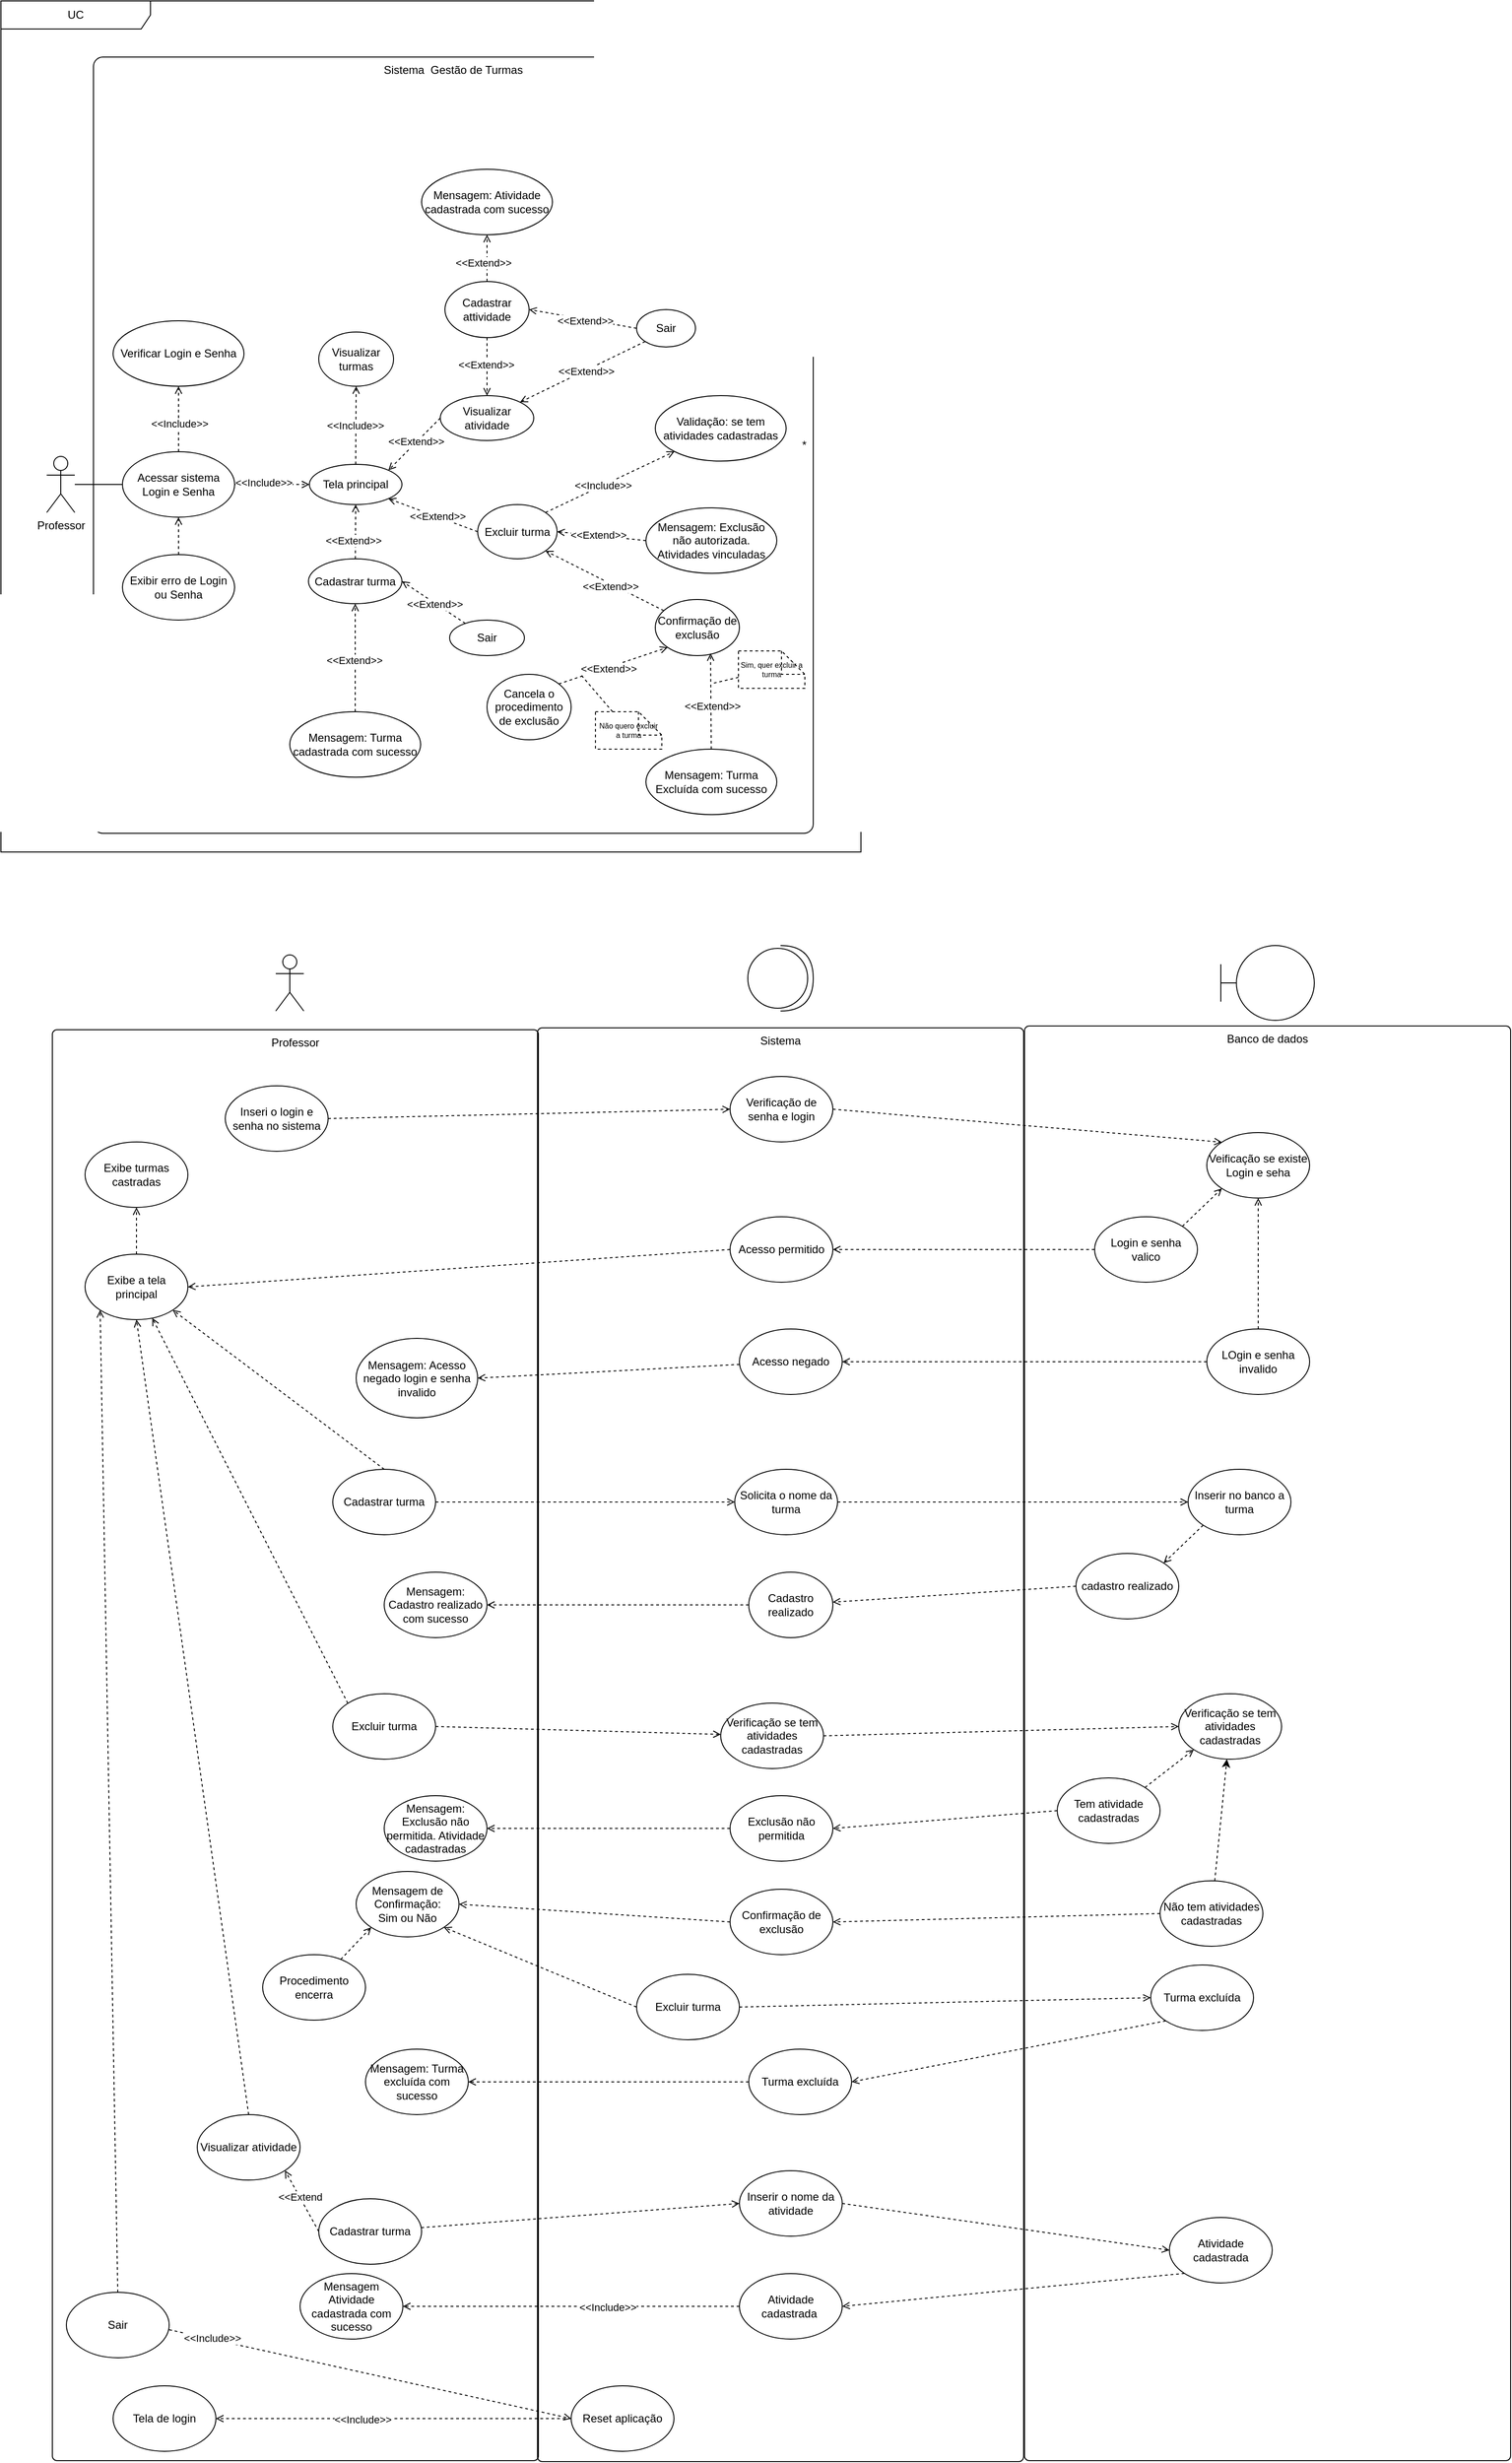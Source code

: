 <mxfile version="22.0.8" type="github">
  <diagram name="Página-1" id="u7Hc6gyW03ZUjITDWTW7">
    <mxGraphModel dx="1179" dy="1798" grid="1" gridSize="10" guides="1" tooltips="1" connect="1" arrows="1" fold="1" page="1" pageScale="1" pageWidth="827" pageHeight="1169" math="0" shadow="0">
      <root>
        <mxCell id="0" />
        <mxCell id="1" parent="0" />
        <mxCell id="E1CkLe8LOyWxwI6NriA1-37" value="Sistema&amp;nbsp; Gestão de Turmas" style="html=1;dashed=0;rounded=1;absoluteArcSize=1;arcSize=20;verticalAlign=top;align=center;whiteSpace=wrap;horizontal=1;fontColor=default;fillColor=none;" parent="1" vertex="1">
          <mxGeometry x="219" y="-270" width="770" height="830" as="geometry" />
        </mxCell>
        <mxCell id="E1CkLe8LOyWxwI6NriA1-38" value="*" style="text;resizeWidth=0;resizeHeight=0;points=[];part=1;verticalAlign=middle;align=center;html=1;" parent="E1CkLe8LOyWxwI6NriA1-37" vertex="1">
          <mxGeometry x="1" y="0.5" width="20" height="20" relative="1" as="geometry">
            <mxPoint x="-20" y="-10" as="offset" />
          </mxGeometry>
        </mxCell>
        <mxCell id="IyL5t4ntoVlGi_UBxoxS-3" value="Tela principal" style="ellipse;whiteSpace=wrap;html=1;" parent="E1CkLe8LOyWxwI6NriA1-37" vertex="1">
          <mxGeometry x="231" y="435.5" width="99" height="43" as="geometry" />
        </mxCell>
        <mxCell id="IyL5t4ntoVlGi_UBxoxS-14" value="Excluir turma" style="ellipse;whiteSpace=wrap;html=1;" parent="E1CkLe8LOyWxwI6NriA1-37" vertex="1">
          <mxGeometry x="411" y="478.5" width="85" height="58" as="geometry" />
        </mxCell>
        <mxCell id="IyL5t4ntoVlGi_UBxoxS-15" style="rounded=0;orthogonalLoop=1;jettySize=auto;html=1;exitX=0;exitY=0.5;exitDx=0;exitDy=0;entryX=1;entryY=1;entryDx=0;entryDy=0;dashed=1;endArrow=open;endFill=0;" parent="E1CkLe8LOyWxwI6NriA1-37" source="IyL5t4ntoVlGi_UBxoxS-14" target="IyL5t4ntoVlGi_UBxoxS-3" edge="1">
          <mxGeometry relative="1" as="geometry">
            <mxPoint x="532" y="562" as="sourcePoint" />
            <mxPoint x="370" y="602" as="targetPoint" />
          </mxGeometry>
        </mxCell>
        <mxCell id="IyL5t4ntoVlGi_UBxoxS-16" value="&amp;lt;&amp;lt;Extend&amp;gt;&amp;gt;" style="edgeLabel;html=1;align=center;verticalAlign=middle;resizable=0;points=[];" parent="IyL5t4ntoVlGi_UBxoxS-15" vertex="1" connectable="0">
          <mxGeometry x="-0.083" y="-1" relative="1" as="geometry">
            <mxPoint as="offset" />
          </mxGeometry>
        </mxCell>
        <mxCell id="E1CkLe8LOyWxwI6NriA1-12" value="Sair" style="ellipse;whiteSpace=wrap;html=1;" parent="E1CkLe8LOyWxwI6NriA1-37" vertex="1">
          <mxGeometry x="581" y="270" width="63" height="40" as="geometry" />
        </mxCell>
        <mxCell id="E1CkLe8LOyWxwI6NriA1-16" value="Mensagem: Atividade cadastrada com sucesso" style="ellipse;whiteSpace=wrap;html=1;" parent="E1CkLe8LOyWxwI6NriA1-37" vertex="1">
          <mxGeometry x="351" y="120" width="140" height="70" as="geometry" />
        </mxCell>
        <mxCell id="IyL5t4ntoVlGi_UBxoxS-17" value="Cadastrar attividade" style="ellipse;whiteSpace=wrap;html=1;" parent="E1CkLe8LOyWxwI6NriA1-37" vertex="1">
          <mxGeometry x="376" y="240" width="90" height="60" as="geometry" />
        </mxCell>
        <mxCell id="E1CkLe8LOyWxwI6NriA1-13" style="rounded=0;orthogonalLoop=1;jettySize=auto;html=1;dashed=1;endArrow=open;endFill=0;exitX=0;exitY=0.5;exitDx=0;exitDy=0;entryX=1;entryY=0.5;entryDx=0;entryDy=0;" parent="E1CkLe8LOyWxwI6NriA1-37" source="E1CkLe8LOyWxwI6NriA1-12" target="IyL5t4ntoVlGi_UBxoxS-17" edge="1">
          <mxGeometry relative="1" as="geometry">
            <mxPoint x="711.76" y="242" as="targetPoint" />
            <mxPoint x="821.76" y="242" as="sourcePoint" />
          </mxGeometry>
        </mxCell>
        <mxCell id="E1CkLe8LOyWxwI6NriA1-14" value="&amp;lt;&amp;lt;Extend&amp;gt;&amp;gt;" style="edgeLabel;html=1;align=center;verticalAlign=middle;resizable=0;points=[];" parent="E1CkLe8LOyWxwI6NriA1-13" vertex="1" connectable="0">
          <mxGeometry x="-0.05" y="1" relative="1" as="geometry">
            <mxPoint as="offset" />
          </mxGeometry>
        </mxCell>
        <mxCell id="E1CkLe8LOyWxwI6NriA1-17" style="rounded=0;orthogonalLoop=1;jettySize=auto;html=1;entryX=0.5;entryY=1;entryDx=0;entryDy=0;dashed=1;endArrow=open;endFill=0;exitX=0.5;exitY=0;exitDx=0;exitDy=0;" parent="E1CkLe8LOyWxwI6NriA1-37" source="IyL5t4ntoVlGi_UBxoxS-17" target="E1CkLe8LOyWxwI6NriA1-16" edge="1">
          <mxGeometry relative="1" as="geometry">
            <mxPoint x="696" y="127" as="sourcePoint" />
          </mxGeometry>
        </mxCell>
        <mxCell id="E1CkLe8LOyWxwI6NriA1-18" value="&amp;lt;&amp;lt;Extend&amp;gt;&amp;gt;" style="edgeLabel;html=1;align=center;verticalAlign=middle;resizable=0;points=[];" parent="E1CkLe8LOyWxwI6NriA1-17" vertex="1" connectable="0">
          <mxGeometry x="-0.204" y="4" relative="1" as="geometry">
            <mxPoint as="offset" />
          </mxGeometry>
        </mxCell>
        <mxCell id="Aq7r_sDIqOTdV5saIM-4-6" value="Cancela o procedimento de exclusão" style="ellipse;whiteSpace=wrap;html=1;" vertex="1" parent="E1CkLe8LOyWxwI6NriA1-37">
          <mxGeometry x="421" y="660" width="90" height="70" as="geometry" />
        </mxCell>
        <mxCell id="E1CkLe8LOyWxwI6NriA1-21" value="Mensagem: Turma Excluída com sucesso" style="ellipse;whiteSpace=wrap;html=1;" parent="E1CkLe8LOyWxwI6NriA1-37" vertex="1">
          <mxGeometry x="591" y="740" width="140" height="70" as="geometry" />
        </mxCell>
        <mxCell id="Aq7r_sDIqOTdV5saIM-4-10" value="Sim, quer excluir a turma" style="shape=note2;boundedLbl=1;whiteSpace=wrap;html=1;size=25;verticalAlign=middle;align=center;dashed=1;fontSize=8;" vertex="1" parent="E1CkLe8LOyWxwI6NriA1-37">
          <mxGeometry x="690" y="635" width="71" height="40" as="geometry" />
        </mxCell>
        <mxCell id="Aq7r_sDIqOTdV5saIM-4-12" style="rounded=0;orthogonalLoop=1;jettySize=auto;html=1;dashed=1;endArrow=none;endFill=0;" edge="1" parent="E1CkLe8LOyWxwI6NriA1-37" source="Aq7r_sDIqOTdV5saIM-4-10">
          <mxGeometry relative="1" as="geometry">
            <mxPoint x="661" y="670" as="targetPoint" />
          </mxGeometry>
        </mxCell>
        <mxCell id="Aq7r_sDIqOTdV5saIM-4-14" style="rounded=0;orthogonalLoop=1;jettySize=auto;html=1;dashed=1;endArrow=none;endFill=0;" edge="1" parent="E1CkLe8LOyWxwI6NriA1-37" source="Aq7r_sDIqOTdV5saIM-4-13">
          <mxGeometry relative="1" as="geometry">
            <mxPoint x="521" y="660" as="targetPoint" />
          </mxGeometry>
        </mxCell>
        <mxCell id="Aq7r_sDIqOTdV5saIM-4-13" value="Não quero excluir a turma" style="shape=note2;boundedLbl=1;whiteSpace=wrap;html=1;size=25;verticalAlign=middle;align=center;dashed=1;fontSize=8;" vertex="1" parent="E1CkLe8LOyWxwI6NriA1-37">
          <mxGeometry x="537" y="700" width="71" height="40" as="geometry" />
        </mxCell>
        <mxCell id="IyL5t4ntoVlGi_UBxoxS-11" value="Cadastrar turma" style="ellipse;whiteSpace=wrap;html=1;" parent="E1CkLe8LOyWxwI6NriA1-37" vertex="1">
          <mxGeometry x="230" y="536.5" width="100" height="48" as="geometry" />
        </mxCell>
        <mxCell id="IyL5t4ntoVlGi_UBxoxS-12" style="rounded=0;orthogonalLoop=1;jettySize=auto;html=1;entryX=0.5;entryY=1;entryDx=0;entryDy=0;dashed=1;endArrow=open;endFill=0;" parent="E1CkLe8LOyWxwI6NriA1-37" source="IyL5t4ntoVlGi_UBxoxS-11" target="IyL5t4ntoVlGi_UBxoxS-3" edge="1">
          <mxGeometry relative="1" as="geometry" />
        </mxCell>
        <mxCell id="IyL5t4ntoVlGi_UBxoxS-13" value="&amp;lt;&amp;lt;Extend&amp;gt;&amp;gt;" style="edgeLabel;html=1;align=center;verticalAlign=middle;resizable=0;points=[];" parent="IyL5t4ntoVlGi_UBxoxS-12" vertex="1" connectable="0">
          <mxGeometry x="-0.311" y="3" relative="1" as="geometry">
            <mxPoint as="offset" />
          </mxGeometry>
        </mxCell>
        <mxCell id="E1CkLe8LOyWxwI6NriA1-8" value="Mensagem: Turma cadastrada com sucesso" style="ellipse;whiteSpace=wrap;html=1;" parent="E1CkLe8LOyWxwI6NriA1-37" vertex="1">
          <mxGeometry x="210" y="700" width="140" height="70" as="geometry" />
        </mxCell>
        <mxCell id="E1CkLe8LOyWxwI6NriA1-3" style="rounded=0;orthogonalLoop=1;jettySize=auto;html=1;entryX=0.5;entryY=1;entryDx=0;entryDy=0;dashed=1;endArrow=open;endFill=0;exitX=0.5;exitY=0;exitDx=0;exitDy=0;" parent="E1CkLe8LOyWxwI6NriA1-37" source="E1CkLe8LOyWxwI6NriA1-8" target="IyL5t4ntoVlGi_UBxoxS-11" edge="1">
          <mxGeometry relative="1" as="geometry">
            <mxPoint x="251" y="686" as="sourcePoint" />
          </mxGeometry>
        </mxCell>
        <mxCell id="E1CkLe8LOyWxwI6NriA1-4" value="&amp;lt;&amp;lt;Extend&amp;gt;&amp;gt;" style="edgeLabel;html=1;align=center;verticalAlign=middle;resizable=0;points=[];" parent="E1CkLe8LOyWxwI6NriA1-3" vertex="1" connectable="0">
          <mxGeometry x="-0.05" y="1" relative="1" as="geometry">
            <mxPoint as="offset" />
          </mxGeometry>
        </mxCell>
        <mxCell id="E1CkLe8LOyWxwI6NriA1-34" style="edgeStyle=orthogonalEdgeStyle;rounded=0;orthogonalLoop=1;jettySize=auto;html=1;entryX=0;entryY=0.5;entryDx=0;entryDy=0;endArrow=none;endFill=0;" parent="1" source="IyL5t4ntoVlGi_UBxoxS-1" target="IyL5t4ntoVlGi_UBxoxS-2" edge="1">
          <mxGeometry relative="1" as="geometry" />
        </mxCell>
        <mxCell id="IyL5t4ntoVlGi_UBxoxS-1" value="Professor&lt;br&gt;" style="shape=umlActor;verticalLabelPosition=bottom;verticalAlign=top;html=1;outlineConnect=0;" parent="1" vertex="1">
          <mxGeometry x="169" y="157" width="30" height="60" as="geometry" />
        </mxCell>
        <mxCell id="IyL5t4ntoVlGi_UBxoxS-4" style="rounded=0;orthogonalLoop=1;jettySize=auto;html=1;exitX=1;exitY=0.5;exitDx=0;exitDy=0;entryX=0;entryY=0.5;entryDx=0;entryDy=0;endArrow=open;endFill=0;dashed=1;" parent="1" source="IyL5t4ntoVlGi_UBxoxS-2" target="IyL5t4ntoVlGi_UBxoxS-3" edge="1">
          <mxGeometry relative="1" as="geometry" />
        </mxCell>
        <mxCell id="Aq7r_sDIqOTdV5saIM-4-1" value="&amp;lt;&amp;lt;Include&amp;gt;&amp;gt;" style="edgeLabel;html=1;align=center;verticalAlign=middle;resizable=0;points=[];" vertex="1" connectable="0" parent="IyL5t4ntoVlGi_UBxoxS-4">
          <mxGeometry x="-0.242" y="2" relative="1" as="geometry">
            <mxPoint as="offset" />
          </mxGeometry>
        </mxCell>
        <mxCell id="E1CkLe8LOyWxwI6NriA1-29" style="rounded=0;orthogonalLoop=1;jettySize=auto;html=1;exitX=0.5;exitY=0;exitDx=0;exitDy=0;entryX=0.5;entryY=1;entryDx=0;entryDy=0;dashed=1;endArrow=open;endFill=0;" parent="1" source="IyL5t4ntoVlGi_UBxoxS-2" target="E1CkLe8LOyWxwI6NriA1-28" edge="1">
          <mxGeometry relative="1" as="geometry" />
        </mxCell>
        <mxCell id="E1CkLe8LOyWxwI6NriA1-30" value="&amp;lt;&amp;lt;Include&amp;gt;&amp;gt;" style="edgeLabel;html=1;align=center;verticalAlign=middle;resizable=0;points=[];" parent="E1CkLe8LOyWxwI6NriA1-29" vertex="1" connectable="0">
          <mxGeometry x="-0.136" y="-1" relative="1" as="geometry">
            <mxPoint as="offset" />
          </mxGeometry>
        </mxCell>
        <mxCell id="IyL5t4ntoVlGi_UBxoxS-2" value="Acessar sistema&lt;br&gt;Login e Senha" style="ellipse;whiteSpace=wrap;html=1;" parent="1" vertex="1">
          <mxGeometry x="250" y="152" width="120" height="70" as="geometry" />
        </mxCell>
        <mxCell id="IyL5t4ntoVlGi_UBxoxS-9" style="rounded=0;orthogonalLoop=1;jettySize=auto;html=1;exitX=0;exitY=0.5;exitDx=0;exitDy=0;entryX=1;entryY=0;entryDx=0;entryDy=0;dashed=1;endArrow=open;endFill=0;" parent="1" source="IyL5t4ntoVlGi_UBxoxS-8" target="IyL5t4ntoVlGi_UBxoxS-3" edge="1">
          <mxGeometry relative="1" as="geometry" />
        </mxCell>
        <mxCell id="IyL5t4ntoVlGi_UBxoxS-10" value="&amp;lt;&amp;lt;Extend&amp;gt;&amp;gt;" style="edgeLabel;html=1;align=center;verticalAlign=middle;resizable=0;points=[];" parent="IyL5t4ntoVlGi_UBxoxS-9" vertex="1" connectable="0">
          <mxGeometry x="-0.083" y="-1" relative="1" as="geometry">
            <mxPoint as="offset" />
          </mxGeometry>
        </mxCell>
        <mxCell id="IyL5t4ntoVlGi_UBxoxS-8" value="Visualizar atividade" style="ellipse;whiteSpace=wrap;html=1;" parent="1" vertex="1">
          <mxGeometry x="590" y="92" width="100" height="48" as="geometry" />
        </mxCell>
        <mxCell id="E1CkLe8LOyWxwI6NriA1-26" style="rounded=0;orthogonalLoop=1;jettySize=auto;html=1;exitX=1;exitY=0;exitDx=0;exitDy=0;entryX=0;entryY=1;entryDx=0;entryDy=0;dashed=1;endArrow=open;endFill=0;" parent="1" source="IyL5t4ntoVlGi_UBxoxS-14" target="IyL5t4ntoVlGi_UBxoxS-20" edge="1">
          <mxGeometry relative="1" as="geometry" />
        </mxCell>
        <mxCell id="E1CkLe8LOyWxwI6NriA1-27" value="&amp;lt;&amp;lt;Include&amp;gt;&amp;gt;" style="edgeLabel;html=1;align=center;verticalAlign=middle;resizable=0;points=[];" parent="E1CkLe8LOyWxwI6NriA1-26" vertex="1" connectable="0">
          <mxGeometry x="-0.108" relative="1" as="geometry">
            <mxPoint as="offset" />
          </mxGeometry>
        </mxCell>
        <mxCell id="IyL5t4ntoVlGi_UBxoxS-18" style="rounded=0;orthogonalLoop=1;jettySize=auto;html=1;exitX=0.5;exitY=1;exitDx=0;exitDy=0;entryX=0.5;entryY=0;entryDx=0;entryDy=0;dashed=1;endArrow=open;endFill=0;" parent="1" source="IyL5t4ntoVlGi_UBxoxS-17" target="IyL5t4ntoVlGi_UBxoxS-8" edge="1">
          <mxGeometry relative="1" as="geometry">
            <mxPoint x="861" y="152" as="sourcePoint" />
            <mxPoint x="720" y="207" as="targetPoint" />
          </mxGeometry>
        </mxCell>
        <mxCell id="IyL5t4ntoVlGi_UBxoxS-19" value="&amp;lt;&amp;lt;Extend&amp;gt;&amp;gt;" style="edgeLabel;html=1;align=center;verticalAlign=middle;resizable=0;points=[];" parent="IyL5t4ntoVlGi_UBxoxS-18" vertex="1" connectable="0">
          <mxGeometry x="-0.083" y="-1" relative="1" as="geometry">
            <mxPoint as="offset" />
          </mxGeometry>
        </mxCell>
        <mxCell id="IyL5t4ntoVlGi_UBxoxS-20" value="Validação: se tem atividades cadastradas" style="ellipse;whiteSpace=wrap;html=1;" parent="1" vertex="1">
          <mxGeometry x="820" y="92" width="140" height="70" as="geometry" />
        </mxCell>
        <mxCell id="IyL5t4ntoVlGi_UBxoxS-24" style="rounded=0;orthogonalLoop=1;jettySize=auto;html=1;exitX=0;exitY=0.5;exitDx=0;exitDy=0;entryX=1;entryY=0.5;entryDx=0;entryDy=0;dashed=1;endArrow=open;endFill=0;" parent="1" source="IyL5t4ntoVlGi_UBxoxS-23" target="IyL5t4ntoVlGi_UBxoxS-14" edge="1">
          <mxGeometry relative="1" as="geometry" />
        </mxCell>
        <mxCell id="IyL5t4ntoVlGi_UBxoxS-25" value="&amp;lt;&amp;lt;Extend&amp;gt;&amp;gt;" style="edgeLabel;html=1;align=center;verticalAlign=middle;resizable=0;points=[];" parent="IyL5t4ntoVlGi_UBxoxS-24" vertex="1" connectable="0">
          <mxGeometry x="0.091" y="-1" relative="1" as="geometry">
            <mxPoint as="offset" />
          </mxGeometry>
        </mxCell>
        <mxCell id="IyL5t4ntoVlGi_UBxoxS-23" value="Mensagem: Exclusão não autorizada. Atividades vinculadas" style="ellipse;whiteSpace=wrap;html=1;" parent="1" vertex="1">
          <mxGeometry x="810" y="212" width="140" height="70" as="geometry" />
        </mxCell>
        <mxCell id="IyL5t4ntoVlGi_UBxoxS-27" style="rounded=0;orthogonalLoop=1;jettySize=auto;html=1;entryX=1;entryY=1;entryDx=0;entryDy=0;dashed=1;endArrow=open;endFill=0;" parent="1" source="IyL5t4ntoVlGi_UBxoxS-26" target="IyL5t4ntoVlGi_UBxoxS-14" edge="1">
          <mxGeometry relative="1" as="geometry" />
        </mxCell>
        <mxCell id="IyL5t4ntoVlGi_UBxoxS-28" value="&amp;lt;&amp;lt;Extend&amp;gt;&amp;gt;" style="edgeLabel;html=1;align=center;verticalAlign=middle;resizable=0;points=[];" parent="IyL5t4ntoVlGi_UBxoxS-27" vertex="1" connectable="0">
          <mxGeometry x="-0.11" y="2" relative="1" as="geometry">
            <mxPoint as="offset" />
          </mxGeometry>
        </mxCell>
        <mxCell id="IyL5t4ntoVlGi_UBxoxS-26" value="Confirmação de exclusão" style="ellipse;whiteSpace=wrap;html=1;" parent="1" vertex="1">
          <mxGeometry x="820" y="310" width="90" height="60" as="geometry" />
        </mxCell>
        <mxCell id="IyL5t4ntoVlGi_UBxoxS-29" value="Professor" style="html=1;align=center;verticalAlign=top;rounded=1;absoluteArcSize=1;arcSize=10;dashed=0;whiteSpace=wrap;gradientColor=none;fillColor=none;" parent="1" vertex="1">
          <mxGeometry x="175" y="770" width="520" height="1530" as="geometry" />
        </mxCell>
        <mxCell id="IyL5t4ntoVlGi_UBxoxS-30" value="Sistema" style="html=1;align=center;verticalAlign=top;rounded=1;absoluteArcSize=1;arcSize=10;dashed=0;whiteSpace=wrap;gradientColor=none;fillColor=none;" parent="1" vertex="1">
          <mxGeometry x="694" y="768" width="520" height="1533" as="geometry" />
        </mxCell>
        <mxCell id="IyL5t4ntoVlGi_UBxoxS-31" value="Banco de dados" style="html=1;align=center;verticalAlign=top;rounded=1;absoluteArcSize=1;arcSize=10;dashed=0;whiteSpace=wrap;gradientColor=none;fillColor=none;" parent="1" vertex="1">
          <mxGeometry x="1215" y="766" width="520" height="1534" as="geometry" />
        </mxCell>
        <mxCell id="IyL5t4ntoVlGi_UBxoxS-35" style="rounded=0;orthogonalLoop=1;jettySize=auto;html=1;exitX=1;exitY=0.5;exitDx=0;exitDy=0;entryX=0;entryY=0.5;entryDx=0;entryDy=0;endArrow=open;endFill=0;dashed=1;" parent="1" source="IyL5t4ntoVlGi_UBxoxS-32" target="IyL5t4ntoVlGi_UBxoxS-33" edge="1">
          <mxGeometry relative="1" as="geometry" />
        </mxCell>
        <mxCell id="IyL5t4ntoVlGi_UBxoxS-32" value="Inseri o login e senha no sistema" style="ellipse;whiteSpace=wrap;html=1;" parent="1" vertex="1">
          <mxGeometry x="360" y="830" width="110" height="70" as="geometry" />
        </mxCell>
        <mxCell id="IyL5t4ntoVlGi_UBxoxS-36" style="rounded=0;orthogonalLoop=1;jettySize=auto;html=1;exitX=1;exitY=0.5;exitDx=0;exitDy=0;entryX=0;entryY=0;entryDx=0;entryDy=0;dashed=1;endArrow=open;endFill=0;" parent="1" source="IyL5t4ntoVlGi_UBxoxS-33" target="IyL5t4ntoVlGi_UBxoxS-34" edge="1">
          <mxGeometry relative="1" as="geometry" />
        </mxCell>
        <mxCell id="IyL5t4ntoVlGi_UBxoxS-33" value="Verificação de senha e login" style="ellipse;whiteSpace=wrap;html=1;" parent="1" vertex="1">
          <mxGeometry x="900" y="820" width="110" height="70" as="geometry" />
        </mxCell>
        <mxCell id="IyL5t4ntoVlGi_UBxoxS-38" style="rounded=0;orthogonalLoop=1;jettySize=auto;html=1;exitX=0;exitY=0.5;exitDx=0;exitDy=0;entryX=1;entryY=0.5;entryDx=0;entryDy=0;dashed=1;endArrow=open;endFill=0;" parent="1" source="IyL5t4ntoVlGi_UBxoxS-41" target="IyL5t4ntoVlGi_UBxoxS-37" edge="1">
          <mxGeometry relative="1" as="geometry" />
        </mxCell>
        <mxCell id="IyL5t4ntoVlGi_UBxoxS-34" value="Veificação se existe Login e seha" style="ellipse;whiteSpace=wrap;html=1;" parent="1" vertex="1">
          <mxGeometry x="1410" y="880" width="110" height="70" as="geometry" />
        </mxCell>
        <mxCell id="IyL5t4ntoVlGi_UBxoxS-40" style="rounded=0;orthogonalLoop=1;jettySize=auto;html=1;exitX=0;exitY=0.5;exitDx=0;exitDy=0;entryX=1;entryY=0.5;entryDx=0;entryDy=0;dashed=1;endArrow=open;endFill=0;" parent="1" source="IyL5t4ntoVlGi_UBxoxS-37" target="IyL5t4ntoVlGi_UBxoxS-39" edge="1">
          <mxGeometry relative="1" as="geometry" />
        </mxCell>
        <mxCell id="IyL5t4ntoVlGi_UBxoxS-37" value="Acesso permitido" style="ellipse;whiteSpace=wrap;html=1;" parent="1" vertex="1">
          <mxGeometry x="900" y="970" width="110" height="70" as="geometry" />
        </mxCell>
        <mxCell id="IyL5t4ntoVlGi_UBxoxS-53" style="rounded=0;orthogonalLoop=1;jettySize=auto;html=1;exitX=0.5;exitY=0;exitDx=0;exitDy=0;dashed=1;endArrow=open;endFill=0;" parent="1" source="IyL5t4ntoVlGi_UBxoxS-39" target="IyL5t4ntoVlGi_UBxoxS-52" edge="1">
          <mxGeometry relative="1" as="geometry" />
        </mxCell>
        <mxCell id="IyL5t4ntoVlGi_UBxoxS-39" value="Exibe a tela principal&lt;br&gt;" style="ellipse;whiteSpace=wrap;html=1;" parent="1" vertex="1">
          <mxGeometry x="210" y="1010" width="110" height="70" as="geometry" />
        </mxCell>
        <mxCell id="IyL5t4ntoVlGi_UBxoxS-44" style="rounded=0;orthogonalLoop=1;jettySize=auto;html=1;exitX=1;exitY=0;exitDx=0;exitDy=0;entryX=0;entryY=1;entryDx=0;entryDy=0;dashed=1;endArrow=open;endFill=0;" parent="1" source="IyL5t4ntoVlGi_UBxoxS-41" target="IyL5t4ntoVlGi_UBxoxS-34" edge="1">
          <mxGeometry relative="1" as="geometry" />
        </mxCell>
        <mxCell id="IyL5t4ntoVlGi_UBxoxS-41" value="Login e senha valico" style="ellipse;whiteSpace=wrap;html=1;" parent="1" vertex="1">
          <mxGeometry x="1290" y="970" width="110" height="70" as="geometry" />
        </mxCell>
        <mxCell id="IyL5t4ntoVlGi_UBxoxS-43" style="rounded=0;orthogonalLoop=1;jettySize=auto;html=1;entryX=0.5;entryY=1;entryDx=0;entryDy=0;endArrow=open;endFill=0;dashed=1;" parent="1" source="IyL5t4ntoVlGi_UBxoxS-42" target="IyL5t4ntoVlGi_UBxoxS-34" edge="1">
          <mxGeometry relative="1" as="geometry" />
        </mxCell>
        <mxCell id="IyL5t4ntoVlGi_UBxoxS-46" style="rounded=0;orthogonalLoop=1;jettySize=auto;html=1;exitX=0;exitY=0.5;exitDx=0;exitDy=0;entryX=1;entryY=0.5;entryDx=0;entryDy=0;dashed=1;endArrow=open;endFill=0;" parent="1" source="IyL5t4ntoVlGi_UBxoxS-42" target="IyL5t4ntoVlGi_UBxoxS-45" edge="1">
          <mxGeometry relative="1" as="geometry" />
        </mxCell>
        <mxCell id="IyL5t4ntoVlGi_UBxoxS-42" value="LOgin e senha invalido" style="ellipse;whiteSpace=wrap;html=1;" parent="1" vertex="1">
          <mxGeometry x="1410" y="1090" width="110" height="70" as="geometry" />
        </mxCell>
        <mxCell id="IyL5t4ntoVlGi_UBxoxS-48" style="rounded=0;orthogonalLoop=1;jettySize=auto;html=1;entryX=1;entryY=0.5;entryDx=0;entryDy=0;endArrow=open;endFill=0;dashed=1;" parent="1" source="IyL5t4ntoVlGi_UBxoxS-45" target="IyL5t4ntoVlGi_UBxoxS-47" edge="1">
          <mxGeometry relative="1" as="geometry" />
        </mxCell>
        <mxCell id="IyL5t4ntoVlGi_UBxoxS-45" value="Acesso negado" style="ellipse;whiteSpace=wrap;html=1;" parent="1" vertex="1">
          <mxGeometry x="910" y="1090" width="110" height="70" as="geometry" />
        </mxCell>
        <mxCell id="IyL5t4ntoVlGi_UBxoxS-47" value="Mensagem: Acesso negado login e senha invalido" style="ellipse;whiteSpace=wrap;html=1;" parent="1" vertex="1">
          <mxGeometry x="500" y="1100" width="130" height="85" as="geometry" />
        </mxCell>
        <mxCell id="IyL5t4ntoVlGi_UBxoxS-51" style="rounded=0;orthogonalLoop=1;jettySize=auto;html=1;exitX=0.5;exitY=0;exitDx=0;exitDy=0;entryX=1;entryY=1;entryDx=0;entryDy=0;dashed=1;endArrow=open;endFill=0;" parent="1" source="IyL5t4ntoVlGi_UBxoxS-49" target="IyL5t4ntoVlGi_UBxoxS-39" edge="1">
          <mxGeometry relative="1" as="geometry" />
        </mxCell>
        <mxCell id="IyL5t4ntoVlGi_UBxoxS-56" style="rounded=0;orthogonalLoop=1;jettySize=auto;html=1;exitX=1;exitY=0.5;exitDx=0;exitDy=0;entryX=0;entryY=0.5;entryDx=0;entryDy=0;dashed=1;endArrow=open;endFill=0;" parent="1" source="IyL5t4ntoVlGi_UBxoxS-49" target="IyL5t4ntoVlGi_UBxoxS-54" edge="1">
          <mxGeometry relative="1" as="geometry" />
        </mxCell>
        <mxCell id="IyL5t4ntoVlGi_UBxoxS-49" value="Cadastrar turma" style="ellipse;whiteSpace=wrap;html=1;" parent="1" vertex="1">
          <mxGeometry x="475" y="1240" width="110" height="70" as="geometry" />
        </mxCell>
        <mxCell id="IyL5t4ntoVlGi_UBxoxS-52" value="Exibe turmas castradas" style="ellipse;whiteSpace=wrap;html=1;" parent="1" vertex="1">
          <mxGeometry x="210" y="890" width="110" height="70" as="geometry" />
        </mxCell>
        <mxCell id="IyL5t4ntoVlGi_UBxoxS-57" style="rounded=0;orthogonalLoop=1;jettySize=auto;html=1;entryX=0;entryY=0.5;entryDx=0;entryDy=0;endArrow=open;endFill=0;dashed=1;" parent="1" source="IyL5t4ntoVlGi_UBxoxS-54" target="IyL5t4ntoVlGi_UBxoxS-55" edge="1">
          <mxGeometry relative="1" as="geometry" />
        </mxCell>
        <mxCell id="IyL5t4ntoVlGi_UBxoxS-54" value="Solicita o nome da turma" style="ellipse;whiteSpace=wrap;html=1;" parent="1" vertex="1">
          <mxGeometry x="905" y="1240" width="110" height="70" as="geometry" />
        </mxCell>
        <mxCell id="IyL5t4ntoVlGi_UBxoxS-60" style="rounded=0;orthogonalLoop=1;jettySize=auto;html=1;exitX=0;exitY=1;exitDx=0;exitDy=0;entryX=1;entryY=0;entryDx=0;entryDy=0;endArrow=open;endFill=0;dashed=1;" parent="1" source="IyL5t4ntoVlGi_UBxoxS-55" target="IyL5t4ntoVlGi_UBxoxS-58" edge="1">
          <mxGeometry relative="1" as="geometry" />
        </mxCell>
        <mxCell id="IyL5t4ntoVlGi_UBxoxS-55" value="Inserir no banco a turma" style="ellipse;whiteSpace=wrap;html=1;" parent="1" vertex="1">
          <mxGeometry x="1390" y="1240" width="110" height="70" as="geometry" />
        </mxCell>
        <mxCell id="IyL5t4ntoVlGi_UBxoxS-62" style="rounded=0;orthogonalLoop=1;jettySize=auto;html=1;exitX=0;exitY=0.5;exitDx=0;exitDy=0;dashed=1;endArrow=open;endFill=0;" parent="1" source="IyL5t4ntoVlGi_UBxoxS-58" target="IyL5t4ntoVlGi_UBxoxS-61" edge="1">
          <mxGeometry relative="1" as="geometry" />
        </mxCell>
        <mxCell id="IyL5t4ntoVlGi_UBxoxS-58" value="cadastro realizado" style="ellipse;whiteSpace=wrap;html=1;" parent="1" vertex="1">
          <mxGeometry x="1270" y="1330" width="110" height="70" as="geometry" />
        </mxCell>
        <mxCell id="IyL5t4ntoVlGi_UBxoxS-64" style="rounded=0;orthogonalLoop=1;jettySize=auto;html=1;entryX=1;entryY=0.5;entryDx=0;entryDy=0;dashed=1;endArrow=open;endFill=0;" parent="1" source="IyL5t4ntoVlGi_UBxoxS-61" target="IyL5t4ntoVlGi_UBxoxS-63" edge="1">
          <mxGeometry relative="1" as="geometry" />
        </mxCell>
        <mxCell id="IyL5t4ntoVlGi_UBxoxS-61" value="Cadastro realizado" style="ellipse;whiteSpace=wrap;html=1;" parent="1" vertex="1">
          <mxGeometry x="920" y="1350" width="90" height="70" as="geometry" />
        </mxCell>
        <mxCell id="IyL5t4ntoVlGi_UBxoxS-63" value="Mensagem: Cadastro realizado com sucesso" style="ellipse;whiteSpace=wrap;html=1;" parent="1" vertex="1">
          <mxGeometry x="530" y="1350" width="110" height="70" as="geometry" />
        </mxCell>
        <mxCell id="IyL5t4ntoVlGi_UBxoxS-66" style="rounded=0;orthogonalLoop=1;jettySize=auto;html=1;exitX=0;exitY=0;exitDx=0;exitDy=0;dashed=1;endArrow=open;endFill=0;" parent="1" source="IyL5t4ntoVlGi_UBxoxS-65" target="IyL5t4ntoVlGi_UBxoxS-39" edge="1">
          <mxGeometry relative="1" as="geometry" />
        </mxCell>
        <mxCell id="IyL5t4ntoVlGi_UBxoxS-69" style="rounded=0;orthogonalLoop=1;jettySize=auto;html=1;exitX=1;exitY=0.5;exitDx=0;exitDy=0;dashed=1;endArrow=open;endFill=0;" parent="1" source="IyL5t4ntoVlGi_UBxoxS-65" target="IyL5t4ntoVlGi_UBxoxS-68" edge="1">
          <mxGeometry relative="1" as="geometry" />
        </mxCell>
        <mxCell id="IyL5t4ntoVlGi_UBxoxS-65" value="Excluir turma" style="ellipse;whiteSpace=wrap;html=1;" parent="1" vertex="1">
          <mxGeometry x="475" y="1480" width="110" height="70" as="geometry" />
        </mxCell>
        <mxCell id="IyL5t4ntoVlGi_UBxoxS-72" style="rounded=0;orthogonalLoop=1;jettySize=auto;html=1;exitX=1;exitY=0.5;exitDx=0;exitDy=0;entryX=0;entryY=0.5;entryDx=0;entryDy=0;dashed=1;endArrow=open;endFill=0;" parent="1" source="IyL5t4ntoVlGi_UBxoxS-68" target="IyL5t4ntoVlGi_UBxoxS-71" edge="1">
          <mxGeometry relative="1" as="geometry" />
        </mxCell>
        <mxCell id="IyL5t4ntoVlGi_UBxoxS-68" value="Verificação se tem atividades cadastradas" style="ellipse;whiteSpace=wrap;html=1;" parent="1" vertex="1">
          <mxGeometry x="890" y="1490" width="110" height="70" as="geometry" />
        </mxCell>
        <mxCell id="IyL5t4ntoVlGi_UBxoxS-71" value="Verificação se tem atividades cadastradas" style="ellipse;whiteSpace=wrap;html=1;" parent="1" vertex="1">
          <mxGeometry x="1380" y="1480" width="110" height="70" as="geometry" />
        </mxCell>
        <mxCell id="IyL5t4ntoVlGi_UBxoxS-77" style="rounded=0;orthogonalLoop=1;jettySize=auto;html=1;dashed=1;" parent="1" source="IyL5t4ntoVlGi_UBxoxS-73" target="IyL5t4ntoVlGi_UBxoxS-71" edge="1">
          <mxGeometry relative="1" as="geometry" />
        </mxCell>
        <mxCell id="IyL5t4ntoVlGi_UBxoxS-83" style="rounded=0;orthogonalLoop=1;jettySize=auto;html=1;exitX=0;exitY=0.5;exitDx=0;exitDy=0;entryX=1;entryY=0.5;entryDx=0;entryDy=0;dashed=1;endArrow=open;endFill=0;" parent="1" source="IyL5t4ntoVlGi_UBxoxS-73" target="IyL5t4ntoVlGi_UBxoxS-82" edge="1">
          <mxGeometry relative="1" as="geometry" />
        </mxCell>
        <mxCell id="IyL5t4ntoVlGi_UBxoxS-73" value="Não tem atividades cadastradas" style="ellipse;whiteSpace=wrap;html=1;" parent="1" vertex="1">
          <mxGeometry x="1360" y="1680" width="110" height="70" as="geometry" />
        </mxCell>
        <mxCell id="IyL5t4ntoVlGi_UBxoxS-76" style="rounded=0;orthogonalLoop=1;jettySize=auto;html=1;exitX=1;exitY=0;exitDx=0;exitDy=0;entryX=0;entryY=1;entryDx=0;entryDy=0;dashed=1;endArrow=open;endFill=0;" parent="1" source="IyL5t4ntoVlGi_UBxoxS-74" target="IyL5t4ntoVlGi_UBxoxS-71" edge="1">
          <mxGeometry relative="1" as="geometry" />
        </mxCell>
        <mxCell id="IyL5t4ntoVlGi_UBxoxS-79" style="rounded=0;orthogonalLoop=1;jettySize=auto;html=1;exitX=0;exitY=0.5;exitDx=0;exitDy=0;entryX=1;entryY=0.5;entryDx=0;entryDy=0;dashed=1;endArrow=open;endFill=0;" parent="1" source="IyL5t4ntoVlGi_UBxoxS-74" target="IyL5t4ntoVlGi_UBxoxS-78" edge="1">
          <mxGeometry relative="1" as="geometry" />
        </mxCell>
        <mxCell id="IyL5t4ntoVlGi_UBxoxS-74" value="Tem atividade cadastradas" style="ellipse;whiteSpace=wrap;html=1;" parent="1" vertex="1">
          <mxGeometry x="1250" y="1570" width="110" height="70" as="geometry" />
        </mxCell>
        <mxCell id="IyL5t4ntoVlGi_UBxoxS-81" style="rounded=0;orthogonalLoop=1;jettySize=auto;html=1;exitX=0;exitY=0.5;exitDx=0;exitDy=0;entryX=1;entryY=0.5;entryDx=0;entryDy=0;dashed=1;endArrow=open;endFill=0;" parent="1" source="IyL5t4ntoVlGi_UBxoxS-78" target="IyL5t4ntoVlGi_UBxoxS-80" edge="1">
          <mxGeometry relative="1" as="geometry" />
        </mxCell>
        <mxCell id="IyL5t4ntoVlGi_UBxoxS-78" value="Exclusão não permitida" style="ellipse;whiteSpace=wrap;html=1;" parent="1" vertex="1">
          <mxGeometry x="900" y="1589" width="110" height="70" as="geometry" />
        </mxCell>
        <mxCell id="IyL5t4ntoVlGi_UBxoxS-80" value="Mensagem: Exclusão não permitida. Atividade cadastradas" style="ellipse;whiteSpace=wrap;html=1;" parent="1" vertex="1">
          <mxGeometry x="530" y="1589" width="110" height="70" as="geometry" />
        </mxCell>
        <mxCell id="IyL5t4ntoVlGi_UBxoxS-98" style="rounded=0;orthogonalLoop=1;jettySize=auto;html=1;exitX=0;exitY=0.5;exitDx=0;exitDy=0;entryX=1;entryY=0.5;entryDx=0;entryDy=0;dashed=1;endArrow=open;endFill=0;" parent="1" source="IyL5t4ntoVlGi_UBxoxS-82" target="IyL5t4ntoVlGi_UBxoxS-84" edge="1">
          <mxGeometry relative="1" as="geometry" />
        </mxCell>
        <mxCell id="IyL5t4ntoVlGi_UBxoxS-82" value="Confirmação de exclusão" style="ellipse;whiteSpace=wrap;html=1;" parent="1" vertex="1">
          <mxGeometry x="900" y="1689" width="110" height="70" as="geometry" />
        </mxCell>
        <mxCell id="IyL5t4ntoVlGi_UBxoxS-84" value="Mensagem de Confirmação:&lt;br&gt;Sim ou Não" style="ellipse;whiteSpace=wrap;html=1;" parent="1" vertex="1">
          <mxGeometry x="500" y="1670" width="110" height="70" as="geometry" />
        </mxCell>
        <mxCell id="IyL5t4ntoVlGi_UBxoxS-87" style="rounded=0;orthogonalLoop=1;jettySize=auto;html=1;entryX=0;entryY=1;entryDx=0;entryDy=0;endArrow=open;endFill=0;dashed=1;" parent="1" source="IyL5t4ntoVlGi_UBxoxS-86" target="IyL5t4ntoVlGi_UBxoxS-84" edge="1">
          <mxGeometry relative="1" as="geometry" />
        </mxCell>
        <mxCell id="IyL5t4ntoVlGi_UBxoxS-86" value="Procedimento encerra" style="ellipse;whiteSpace=wrap;html=1;" parent="1" vertex="1">
          <mxGeometry x="400" y="1759" width="110" height="70" as="geometry" />
        </mxCell>
        <mxCell id="IyL5t4ntoVlGi_UBxoxS-93" style="rounded=0;orthogonalLoop=1;jettySize=auto;html=1;exitX=1;exitY=0.5;exitDx=0;exitDy=0;entryX=0;entryY=0.5;entryDx=0;entryDy=0;dashed=1;endArrow=open;endFill=0;" parent="1" source="IyL5t4ntoVlGi_UBxoxS-88" target="IyL5t4ntoVlGi_UBxoxS-91" edge="1">
          <mxGeometry relative="1" as="geometry" />
        </mxCell>
        <mxCell id="IyL5t4ntoVlGi_UBxoxS-99" style="rounded=0;orthogonalLoop=1;jettySize=auto;html=1;exitX=0;exitY=0.5;exitDx=0;exitDy=0;entryX=1;entryY=1;entryDx=0;entryDy=0;endArrow=open;endFill=0;dashed=1;" parent="1" source="IyL5t4ntoVlGi_UBxoxS-88" target="IyL5t4ntoVlGi_UBxoxS-84" edge="1">
          <mxGeometry relative="1" as="geometry" />
        </mxCell>
        <mxCell id="IyL5t4ntoVlGi_UBxoxS-88" value="Excluir turma" style="ellipse;whiteSpace=wrap;html=1;" parent="1" vertex="1">
          <mxGeometry x="800" y="1780" width="110" height="70" as="geometry" />
        </mxCell>
        <mxCell id="IyL5t4ntoVlGi_UBxoxS-95" style="rounded=0;orthogonalLoop=1;jettySize=auto;html=1;exitX=0;exitY=1;exitDx=0;exitDy=0;entryX=1;entryY=0.5;entryDx=0;entryDy=0;endArrow=open;endFill=0;dashed=1;" parent="1" source="IyL5t4ntoVlGi_UBxoxS-91" target="IyL5t4ntoVlGi_UBxoxS-94" edge="1">
          <mxGeometry relative="1" as="geometry" />
        </mxCell>
        <mxCell id="IyL5t4ntoVlGi_UBxoxS-91" value="Turma excluída" style="ellipse;whiteSpace=wrap;html=1;" parent="1" vertex="1">
          <mxGeometry x="1350" y="1770" width="110" height="70" as="geometry" />
        </mxCell>
        <mxCell id="IyL5t4ntoVlGi_UBxoxS-97" style="rounded=0;orthogonalLoop=1;jettySize=auto;html=1;exitX=0;exitY=0.5;exitDx=0;exitDy=0;entryX=1;entryY=0.5;entryDx=0;entryDy=0;dashed=1;endArrow=open;endFill=0;" parent="1" source="IyL5t4ntoVlGi_UBxoxS-94" target="IyL5t4ntoVlGi_UBxoxS-96" edge="1">
          <mxGeometry relative="1" as="geometry" />
        </mxCell>
        <mxCell id="IyL5t4ntoVlGi_UBxoxS-94" value="Turma excluída" style="ellipse;whiteSpace=wrap;html=1;" parent="1" vertex="1">
          <mxGeometry x="920" y="1860" width="110" height="70" as="geometry" />
        </mxCell>
        <mxCell id="IyL5t4ntoVlGi_UBxoxS-96" value="Mensagem: Turma excluída com sucesso" style="ellipse;whiteSpace=wrap;html=1;" parent="1" vertex="1">
          <mxGeometry x="510" y="1860" width="110" height="70" as="geometry" />
        </mxCell>
        <mxCell id="IyL5t4ntoVlGi_UBxoxS-101" style="rounded=0;orthogonalLoop=1;jettySize=auto;html=1;exitX=0.5;exitY=0;exitDx=0;exitDy=0;dashed=1;endArrow=open;endFill=0;entryX=0.5;entryY=1;entryDx=0;entryDy=0;" parent="1" source="IyL5t4ntoVlGi_UBxoxS-100" edge="1" target="IyL5t4ntoVlGi_UBxoxS-39">
          <mxGeometry relative="1" as="geometry">
            <mxPoint x="290" y="1090" as="targetPoint" />
          </mxGeometry>
        </mxCell>
        <mxCell id="IyL5t4ntoVlGi_UBxoxS-100" value="Visualizar atividade" style="ellipse;whiteSpace=wrap;html=1;" parent="1" vertex="1">
          <mxGeometry x="330" y="1930" width="110" height="70" as="geometry" />
        </mxCell>
        <mxCell id="IyL5t4ntoVlGi_UBxoxS-108" style="rounded=0;orthogonalLoop=1;jettySize=auto;html=1;exitX=0;exitY=0.5;exitDx=0;exitDy=0;entryX=1;entryY=1;entryDx=0;entryDy=0;dashed=1;endArrow=open;endFill=0;" parent="1" source="IyL5t4ntoVlGi_UBxoxS-102" target="IyL5t4ntoVlGi_UBxoxS-100" edge="1">
          <mxGeometry relative="1" as="geometry" />
        </mxCell>
        <mxCell id="IyL5t4ntoVlGi_UBxoxS-127" value="&amp;lt;&amp;lt;Extend" style="edgeLabel;html=1;align=center;verticalAlign=middle;resizable=0;points=[];" parent="IyL5t4ntoVlGi_UBxoxS-108" vertex="1" connectable="0">
          <mxGeometry x="0.141" relative="1" as="geometry">
            <mxPoint as="offset" />
          </mxGeometry>
        </mxCell>
        <mxCell id="IyL5t4ntoVlGi_UBxoxS-109" style="rounded=0;orthogonalLoop=1;jettySize=auto;html=1;entryX=0;entryY=0.5;entryDx=0;entryDy=0;dashed=1;endArrow=open;endFill=0;" parent="1" source="IyL5t4ntoVlGi_UBxoxS-102" target="IyL5t4ntoVlGi_UBxoxS-103" edge="1">
          <mxGeometry relative="1" as="geometry" />
        </mxCell>
        <mxCell id="IyL5t4ntoVlGi_UBxoxS-102" value="Cadastrar turma" style="ellipse;whiteSpace=wrap;html=1;" parent="1" vertex="1">
          <mxGeometry x="460" y="2020" width="110" height="70" as="geometry" />
        </mxCell>
        <mxCell id="IyL5t4ntoVlGi_UBxoxS-111" style="rounded=0;orthogonalLoop=1;jettySize=auto;html=1;exitX=1;exitY=0.5;exitDx=0;exitDy=0;entryX=0;entryY=0.5;entryDx=0;entryDy=0;dashed=1;endArrow=open;endFill=0;" parent="1" source="IyL5t4ntoVlGi_UBxoxS-103" target="IyL5t4ntoVlGi_UBxoxS-104" edge="1">
          <mxGeometry relative="1" as="geometry" />
        </mxCell>
        <mxCell id="IyL5t4ntoVlGi_UBxoxS-103" value="Inserir o nome da atividade" style="ellipse;whiteSpace=wrap;html=1;" parent="1" vertex="1">
          <mxGeometry x="910" y="1990" width="110" height="70" as="geometry" />
        </mxCell>
        <mxCell id="IyL5t4ntoVlGi_UBxoxS-112" style="rounded=0;orthogonalLoop=1;jettySize=auto;html=1;exitX=0;exitY=1;exitDx=0;exitDy=0;entryX=1;entryY=0.5;entryDx=0;entryDy=0;endArrow=open;endFill=0;dashed=1;" parent="1" source="IyL5t4ntoVlGi_UBxoxS-104" target="IyL5t4ntoVlGi_UBxoxS-105" edge="1">
          <mxGeometry relative="1" as="geometry" />
        </mxCell>
        <mxCell id="IyL5t4ntoVlGi_UBxoxS-104" value="Atividade cadastrada" style="ellipse;whiteSpace=wrap;html=1;" parent="1" vertex="1">
          <mxGeometry x="1370" y="2040" width="110" height="70" as="geometry" />
        </mxCell>
        <mxCell id="IyL5t4ntoVlGi_UBxoxS-113" style="rounded=0;orthogonalLoop=1;jettySize=auto;html=1;exitX=0;exitY=0.5;exitDx=0;exitDy=0;entryX=1;entryY=0.5;entryDx=0;entryDy=0;dashed=1;endArrow=open;endFill=0;" parent="1" source="IyL5t4ntoVlGi_UBxoxS-105" target="IyL5t4ntoVlGi_UBxoxS-106" edge="1">
          <mxGeometry relative="1" as="geometry" />
        </mxCell>
        <mxCell id="IyL5t4ntoVlGi_UBxoxS-126" value="&amp;lt;&amp;lt;Include&amp;gt;&amp;gt;" style="edgeLabel;html=1;align=center;verticalAlign=middle;resizable=0;points=[];" parent="IyL5t4ntoVlGi_UBxoxS-113" vertex="1" connectable="0">
          <mxGeometry x="-0.216" y="1" relative="1" as="geometry">
            <mxPoint as="offset" />
          </mxGeometry>
        </mxCell>
        <mxCell id="IyL5t4ntoVlGi_UBxoxS-105" value="Atividade cadastrada&amp;nbsp;" style="ellipse;whiteSpace=wrap;html=1;" parent="1" vertex="1">
          <mxGeometry x="910" y="2100" width="110" height="70" as="geometry" />
        </mxCell>
        <mxCell id="IyL5t4ntoVlGi_UBxoxS-106" value="Mensagem Atividade cadastrada com sucesso" style="ellipse;whiteSpace=wrap;html=1;" parent="1" vertex="1">
          <mxGeometry x="440" y="2100" width="110" height="70" as="geometry" />
        </mxCell>
        <mxCell id="IyL5t4ntoVlGi_UBxoxS-114" value="" style="shape=umlActor;verticalLabelPosition=bottom;verticalAlign=top;html=1;" parent="1" vertex="1">
          <mxGeometry x="414" y="690" width="30" height="60" as="geometry" />
        </mxCell>
        <mxCell id="IyL5t4ntoVlGi_UBxoxS-115" value="" style="shape=providedRequiredInterface;html=1;verticalLabelPosition=bottom;sketch=0;" parent="1" vertex="1">
          <mxGeometry x="919" y="680" width="70" height="70" as="geometry" />
        </mxCell>
        <mxCell id="IyL5t4ntoVlGi_UBxoxS-116" value="" style="shape=umlBoundary;whiteSpace=wrap;html=1;" parent="1" vertex="1">
          <mxGeometry x="1425" y="680" width="100" height="80" as="geometry" />
        </mxCell>
        <mxCell id="IyL5t4ntoVlGi_UBxoxS-118" style="rounded=0;orthogonalLoop=1;jettySize=auto;html=1;exitX=0.5;exitY=0;exitDx=0;exitDy=0;entryX=0;entryY=1;entryDx=0;entryDy=0;dashed=1;endArrow=open;endFill=0;" parent="1" source="IyL5t4ntoVlGi_UBxoxS-117" target="IyL5t4ntoVlGi_UBxoxS-39" edge="1">
          <mxGeometry relative="1" as="geometry" />
        </mxCell>
        <mxCell id="IyL5t4ntoVlGi_UBxoxS-122" style="rounded=0;orthogonalLoop=1;jettySize=auto;html=1;entryX=0;entryY=0.5;entryDx=0;entryDy=0;dashed=1;endArrow=open;endFill=0;" parent="1" target="IyL5t4ntoVlGi_UBxoxS-119" edge="1">
          <mxGeometry relative="1" as="geometry">
            <mxPoint x="300" y="2160" as="sourcePoint" />
          </mxGeometry>
        </mxCell>
        <mxCell id="IyL5t4ntoVlGi_UBxoxS-125" value="&amp;lt;&amp;lt;Include&amp;gt;&amp;gt;" style="edgeLabel;html=1;align=center;verticalAlign=middle;resizable=0;points=[];" parent="IyL5t4ntoVlGi_UBxoxS-122" vertex="1" connectable="0">
          <mxGeometry x="-0.786" y="1" relative="1" as="geometry">
            <mxPoint as="offset" />
          </mxGeometry>
        </mxCell>
        <mxCell id="IyL5t4ntoVlGi_UBxoxS-117" value="Sair" style="ellipse;whiteSpace=wrap;html=1;" parent="1" vertex="1">
          <mxGeometry x="190" y="2120" width="110" height="70" as="geometry" />
        </mxCell>
        <mxCell id="IyL5t4ntoVlGi_UBxoxS-123" style="rounded=0;orthogonalLoop=1;jettySize=auto;html=1;exitX=0;exitY=0.5;exitDx=0;exitDy=0;entryX=1;entryY=0.5;entryDx=0;entryDy=0;dashed=1;endArrow=open;endFill=0;" parent="1" source="IyL5t4ntoVlGi_UBxoxS-119" target="IyL5t4ntoVlGi_UBxoxS-121" edge="1">
          <mxGeometry relative="1" as="geometry" />
        </mxCell>
        <mxCell id="IyL5t4ntoVlGi_UBxoxS-124" value="&amp;lt;&amp;lt;Include&amp;gt;&amp;gt;" style="edgeLabel;html=1;align=center;verticalAlign=middle;resizable=0;points=[];" parent="IyL5t4ntoVlGi_UBxoxS-123" vertex="1" connectable="0">
          <mxGeometry x="0.176" y="1" relative="1" as="geometry">
            <mxPoint as="offset" />
          </mxGeometry>
        </mxCell>
        <mxCell id="IyL5t4ntoVlGi_UBxoxS-119" value="Reset aplicação" style="ellipse;whiteSpace=wrap;html=1;" parent="1" vertex="1">
          <mxGeometry x="730" y="2220" width="110" height="70" as="geometry" />
        </mxCell>
        <mxCell id="IyL5t4ntoVlGi_UBxoxS-121" value="Tela de login" style="ellipse;whiteSpace=wrap;html=1;" parent="1" vertex="1">
          <mxGeometry x="240" y="2220" width="110" height="70" as="geometry" />
        </mxCell>
        <mxCell id="E1CkLe8LOyWxwI6NriA1-5" style="rounded=0;orthogonalLoop=1;jettySize=auto;html=1;entryX=1;entryY=0.5;entryDx=0;entryDy=0;dashed=1;endArrow=open;endFill=0;" parent="1" source="E1CkLe8LOyWxwI6NriA1-7" target="IyL5t4ntoVlGi_UBxoxS-11" edge="1">
          <mxGeometry relative="1" as="geometry">
            <mxPoint x="700" y="289" as="targetPoint" />
          </mxGeometry>
        </mxCell>
        <mxCell id="E1CkLe8LOyWxwI6NriA1-6" value="&amp;lt;&amp;lt;Extend&amp;gt;&amp;gt;" style="edgeLabel;html=1;align=center;verticalAlign=middle;resizable=0;points=[];" parent="E1CkLe8LOyWxwI6NriA1-5" vertex="1" connectable="0">
          <mxGeometry x="-0.05" y="1" relative="1" as="geometry">
            <mxPoint as="offset" />
          </mxGeometry>
        </mxCell>
        <mxCell id="E1CkLe8LOyWxwI6NriA1-7" value="Sair" style="ellipse;whiteSpace=wrap;html=1;" parent="1" vertex="1">
          <mxGeometry x="600" y="332" width="80" height="38" as="geometry" />
        </mxCell>
        <mxCell id="E1CkLe8LOyWxwI6NriA1-28" value="Verificar Login e Senha" style="ellipse;whiteSpace=wrap;html=1;" parent="1" vertex="1">
          <mxGeometry x="240" y="12" width="140" height="70" as="geometry" />
        </mxCell>
        <mxCell id="E1CkLe8LOyWxwI6NriA1-32" style="rounded=0;orthogonalLoop=1;jettySize=auto;html=1;exitX=0.5;exitY=0;exitDx=0;exitDy=0;entryX=0.5;entryY=1;entryDx=0;entryDy=0;dashed=1;endArrow=open;endFill=0;" parent="1" source="E1CkLe8LOyWxwI6NriA1-31" target="IyL5t4ntoVlGi_UBxoxS-2" edge="1">
          <mxGeometry relative="1" as="geometry" />
        </mxCell>
        <mxCell id="E1CkLe8LOyWxwI6NriA1-31" value="Exibir erro de Login ou Senha" style="ellipse;whiteSpace=wrap;html=1;" parent="1" vertex="1">
          <mxGeometry x="250" y="262" width="120" height="70" as="geometry" />
        </mxCell>
        <mxCell id="E1CkLe8LOyWxwI6NriA1-39" value="UC" style="shape=umlFrame;whiteSpace=wrap;html=1;pointerEvents=0;recursiveResize=0;container=1;collapsible=0;width=160;" parent="1" vertex="1">
          <mxGeometry x="120" y="-330" width="920" height="910" as="geometry" />
        </mxCell>
        <mxCell id="IyL5t4ntoVlGi_UBxoxS-5" value="Visualizar turmas" style="ellipse;whiteSpace=wrap;html=1;" parent="E1CkLe8LOyWxwI6NriA1-39" vertex="1">
          <mxGeometry x="340" y="354" width="80" height="58" as="geometry" />
        </mxCell>
        <mxCell id="Aq7r_sDIqOTdV5saIM-4-2" style="rounded=0;orthogonalLoop=1;jettySize=auto;html=1;dashed=1;endArrow=open;endFill=0;exitX=0;exitY=1;exitDx=0;exitDy=0;entryX=1;entryY=0;entryDx=0;entryDy=0;" edge="1" parent="1" source="E1CkLe8LOyWxwI6NriA1-12" target="IyL5t4ntoVlGi_UBxoxS-8">
          <mxGeometry relative="1" as="geometry">
            <mxPoint x="740" y="-5" as="targetPoint" />
            <mxPoint x="837" y="-20" as="sourcePoint" />
          </mxGeometry>
        </mxCell>
        <mxCell id="Aq7r_sDIqOTdV5saIM-4-3" value="&amp;lt;&amp;lt;Extend&amp;gt;&amp;gt;" style="edgeLabel;html=1;align=center;verticalAlign=middle;resizable=0;points=[];" vertex="1" connectable="0" parent="Aq7r_sDIqOTdV5saIM-4-2">
          <mxGeometry x="-0.05" y="1" relative="1" as="geometry">
            <mxPoint as="offset" />
          </mxGeometry>
        </mxCell>
        <mxCell id="Aq7r_sDIqOTdV5saIM-4-4" style="rounded=0;orthogonalLoop=1;jettySize=auto;html=1;entryX=0.657;entryY=0.959;entryDx=0;entryDy=0;entryPerimeter=0;dashed=1;endArrow=open;endFill=0;" edge="1" parent="1" source="E1CkLe8LOyWxwI6NriA1-21" target="IyL5t4ntoVlGi_UBxoxS-26">
          <mxGeometry relative="1" as="geometry" />
        </mxCell>
        <mxCell id="Aq7r_sDIqOTdV5saIM-4-5" value="&amp;lt;&amp;lt;Extend&amp;gt;&amp;gt;" style="edgeLabel;html=1;align=center;verticalAlign=middle;resizable=0;points=[];" vertex="1" connectable="0" parent="Aq7r_sDIqOTdV5saIM-4-4">
          <mxGeometry x="-0.099" y="-1" relative="1" as="geometry">
            <mxPoint as="offset" />
          </mxGeometry>
        </mxCell>
        <mxCell id="Aq7r_sDIqOTdV5saIM-4-7" style="rounded=0;orthogonalLoop=1;jettySize=auto;html=1;entryX=0;entryY=1;entryDx=0;entryDy=0;dashed=1;endArrow=open;endFill=0;exitX=1;exitY=0;exitDx=0;exitDy=0;" edge="1" parent="1" source="Aq7r_sDIqOTdV5saIM-4-6" target="IyL5t4ntoVlGi_UBxoxS-26">
          <mxGeometry relative="1" as="geometry">
            <mxPoint x="901" y="440" as="sourcePoint" />
            <mxPoint x="889" y="378" as="targetPoint" />
          </mxGeometry>
        </mxCell>
        <mxCell id="Aq7r_sDIqOTdV5saIM-4-8" value="&amp;lt;&amp;lt;Extend&amp;gt;&amp;gt;" style="edgeLabel;html=1;align=center;verticalAlign=middle;resizable=0;points=[];" vertex="1" connectable="0" parent="Aq7r_sDIqOTdV5saIM-4-7">
          <mxGeometry x="-0.099" y="-1" relative="1" as="geometry">
            <mxPoint as="offset" />
          </mxGeometry>
        </mxCell>
        <mxCell id="IyL5t4ntoVlGi_UBxoxS-6" style="rounded=0;orthogonalLoop=1;jettySize=auto;html=1;exitX=0.5;exitY=0;exitDx=0;exitDy=0;entryX=0.5;entryY=1;entryDx=0;entryDy=0;dashed=1;endArrow=open;endFill=0;" parent="1" source="IyL5t4ntoVlGi_UBxoxS-3" target="IyL5t4ntoVlGi_UBxoxS-5" edge="1">
          <mxGeometry relative="1" as="geometry" />
        </mxCell>
        <mxCell id="IyL5t4ntoVlGi_UBxoxS-7" value="&amp;lt;&amp;lt;Include&amp;gt;&amp;gt;" style="edgeLabel;html=1;align=center;verticalAlign=middle;resizable=0;points=[];" parent="IyL5t4ntoVlGi_UBxoxS-6" vertex="1" connectable="0">
          <mxGeometry y="1" relative="1" as="geometry">
            <mxPoint as="offset" />
          </mxGeometry>
        </mxCell>
      </root>
    </mxGraphModel>
  </diagram>
</mxfile>
